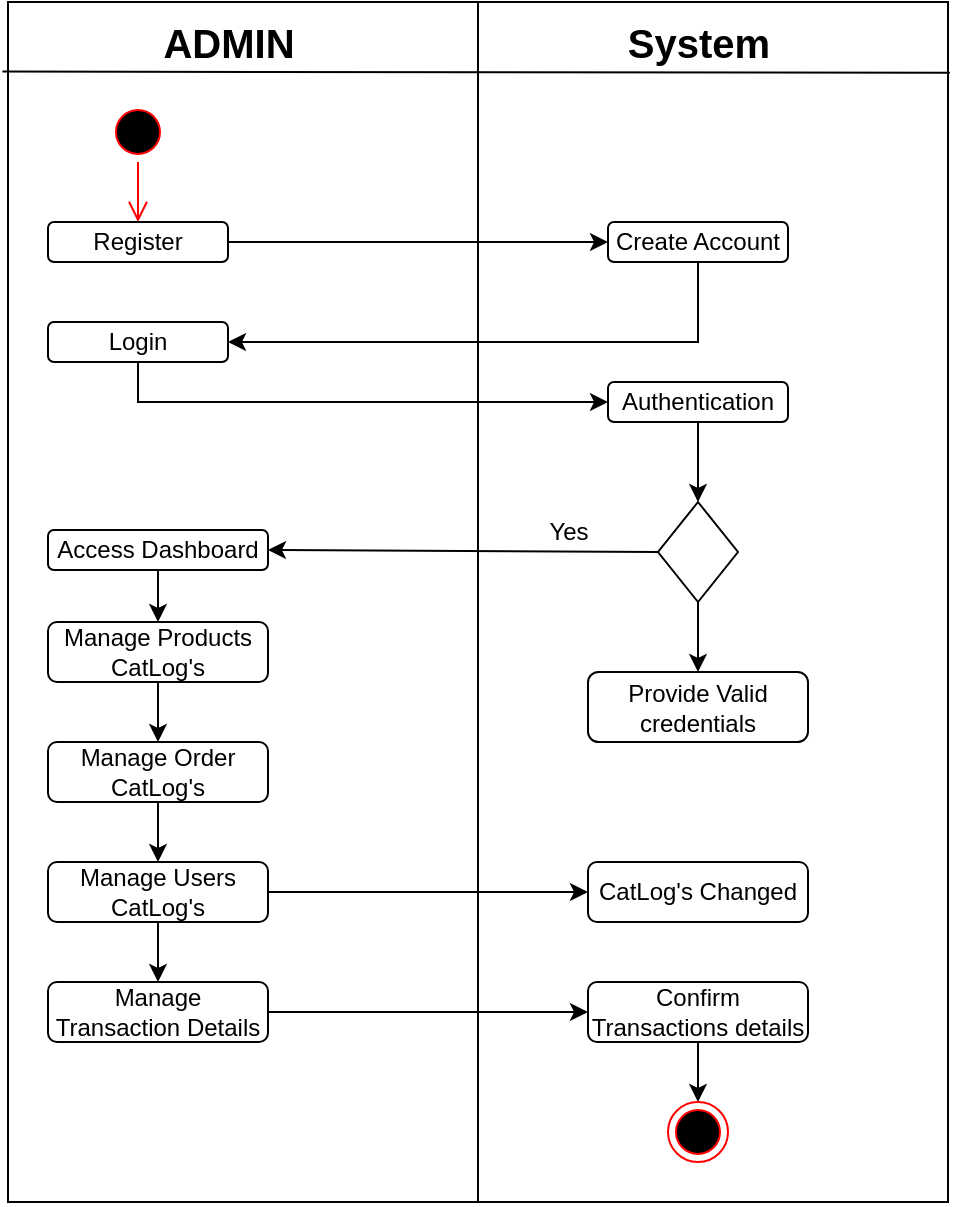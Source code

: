 <mxfile version="22.1.5" type="device">
  <diagram name="Page-1" id="XhMFvoOO4gEYTVicfgy9">
    <mxGraphModel dx="954" dy="649" grid="1" gridSize="10" guides="1" tooltips="1" connect="1" arrows="1" fold="1" page="1" pageScale="1" pageWidth="850" pageHeight="1100" math="0" shadow="0">
      <root>
        <mxCell id="0" />
        <mxCell id="1" parent="0" />
        <mxCell id="7JRQcBe-Dzr53MGXrs9c-1" value="" style="rounded=0;whiteSpace=wrap;html=1;" vertex="1" parent="1">
          <mxGeometry x="200" y="80" width="470" height="600" as="geometry" />
        </mxCell>
        <mxCell id="7JRQcBe-Dzr53MGXrs9c-2" value="" style="endArrow=none;html=1;rounded=0;entryX=0.5;entryY=0;entryDx=0;entryDy=0;" edge="1" parent="1" target="7JRQcBe-Dzr53MGXrs9c-1">
          <mxGeometry width="50" height="50" relative="1" as="geometry">
            <mxPoint x="435" y="680" as="sourcePoint" />
            <mxPoint x="390" y="200" as="targetPoint" />
          </mxGeometry>
        </mxCell>
        <mxCell id="7JRQcBe-Dzr53MGXrs9c-3" value="" style="endArrow=none;html=1;rounded=0;exitX=-0.006;exitY=0.058;exitDx=0;exitDy=0;exitPerimeter=0;entryX=1.002;entryY=0.059;entryDx=0;entryDy=0;entryPerimeter=0;" edge="1" parent="1" source="7JRQcBe-Dzr53MGXrs9c-1" target="7JRQcBe-Dzr53MGXrs9c-1">
          <mxGeometry width="50" height="50" relative="1" as="geometry">
            <mxPoint x="440" y="220" as="sourcePoint" />
            <mxPoint x="490" y="170" as="targetPoint" />
          </mxGeometry>
        </mxCell>
        <mxCell id="7JRQcBe-Dzr53MGXrs9c-4" value="&lt;b&gt;&lt;font style=&quot;font-size: 20px;&quot;&gt;ADMIN&lt;/font&gt;&lt;/b&gt;" style="text;html=1;align=center;verticalAlign=middle;resizable=0;points=[];autosize=1;strokeColor=none;fillColor=none;" vertex="1" parent="1">
          <mxGeometry x="265" y="80" width="90" height="40" as="geometry" />
        </mxCell>
        <mxCell id="7JRQcBe-Dzr53MGXrs9c-5" value="&lt;b&gt;&lt;font style=&quot;font-size: 20px;&quot;&gt;System&lt;/font&gt;&lt;/b&gt;" style="text;html=1;align=center;verticalAlign=middle;resizable=0;points=[];autosize=1;strokeColor=none;fillColor=none;" vertex="1" parent="1">
          <mxGeometry x="500" y="80" width="90" height="40" as="geometry" />
        </mxCell>
        <mxCell id="7JRQcBe-Dzr53MGXrs9c-6" value="" style="ellipse;html=1;shape=startState;fillColor=#000000;strokeColor=#ff0000;" vertex="1" parent="1">
          <mxGeometry x="250" y="130" width="30" height="30" as="geometry" />
        </mxCell>
        <mxCell id="7JRQcBe-Dzr53MGXrs9c-7" value="" style="edgeStyle=orthogonalEdgeStyle;html=1;verticalAlign=bottom;endArrow=open;endSize=8;strokeColor=#ff0000;rounded=0;" edge="1" source="7JRQcBe-Dzr53MGXrs9c-6" parent="1">
          <mxGeometry relative="1" as="geometry">
            <mxPoint x="265" y="190" as="targetPoint" />
          </mxGeometry>
        </mxCell>
        <mxCell id="7JRQcBe-Dzr53MGXrs9c-8" value="Register" style="rounded=1;whiteSpace=wrap;html=1;" vertex="1" parent="1">
          <mxGeometry x="220" y="190" width="90" height="20" as="geometry" />
        </mxCell>
        <mxCell id="7JRQcBe-Dzr53MGXrs9c-9" value="Create Account" style="rounded=1;whiteSpace=wrap;html=1;" vertex="1" parent="1">
          <mxGeometry x="500" y="190" width="90" height="20" as="geometry" />
        </mxCell>
        <mxCell id="7JRQcBe-Dzr53MGXrs9c-10" value="" style="endArrow=classic;html=1;rounded=0;exitX=1;exitY=0.5;exitDx=0;exitDy=0;entryX=0;entryY=0.5;entryDx=0;entryDy=0;" edge="1" parent="1" source="7JRQcBe-Dzr53MGXrs9c-8" target="7JRQcBe-Dzr53MGXrs9c-9">
          <mxGeometry width="50" height="50" relative="1" as="geometry">
            <mxPoint x="340" y="260" as="sourcePoint" />
            <mxPoint x="390" y="210" as="targetPoint" />
          </mxGeometry>
        </mxCell>
        <mxCell id="7JRQcBe-Dzr53MGXrs9c-11" value="Login" style="rounded=1;whiteSpace=wrap;html=1;" vertex="1" parent="1">
          <mxGeometry x="220" y="240" width="90" height="20" as="geometry" />
        </mxCell>
        <mxCell id="7JRQcBe-Dzr53MGXrs9c-12" value="" style="endArrow=classic;html=1;rounded=0;exitX=0.5;exitY=1;exitDx=0;exitDy=0;edgeStyle=orthogonalEdgeStyle;entryX=1;entryY=0.5;entryDx=0;entryDy=0;" edge="1" parent="1" source="7JRQcBe-Dzr53MGXrs9c-9" target="7JRQcBe-Dzr53MGXrs9c-11">
          <mxGeometry width="50" height="50" relative="1" as="geometry">
            <mxPoint x="460" y="300" as="sourcePoint" />
            <mxPoint x="510" y="250" as="targetPoint" />
          </mxGeometry>
        </mxCell>
        <mxCell id="7JRQcBe-Dzr53MGXrs9c-13" value="" style="endArrow=classic;html=1;rounded=0;exitX=0.5;exitY=1;exitDx=0;exitDy=0;edgeStyle=orthogonalEdgeStyle;entryX=0;entryY=0.5;entryDx=0;entryDy=0;" edge="1" parent="1" source="7JRQcBe-Dzr53MGXrs9c-11" target="7JRQcBe-Dzr53MGXrs9c-14">
          <mxGeometry width="50" height="50" relative="1" as="geometry">
            <mxPoint x="300" y="330" as="sourcePoint" />
            <mxPoint x="350" y="280" as="targetPoint" />
          </mxGeometry>
        </mxCell>
        <mxCell id="7JRQcBe-Dzr53MGXrs9c-14" value="Authentication" style="rounded=1;whiteSpace=wrap;html=1;" vertex="1" parent="1">
          <mxGeometry x="500" y="270" width="90" height="20" as="geometry" />
        </mxCell>
        <mxCell id="7JRQcBe-Dzr53MGXrs9c-22" value="" style="edgeStyle=orthogonalEdgeStyle;rounded=0;orthogonalLoop=1;jettySize=auto;html=1;" edge="1" parent="1" source="7JRQcBe-Dzr53MGXrs9c-15" target="7JRQcBe-Dzr53MGXrs9c-21">
          <mxGeometry relative="1" as="geometry" />
        </mxCell>
        <mxCell id="7JRQcBe-Dzr53MGXrs9c-15" value="" style="rhombus;whiteSpace=wrap;html=1;" vertex="1" parent="1">
          <mxGeometry x="525" y="330" width="40" height="50" as="geometry" />
        </mxCell>
        <mxCell id="7JRQcBe-Dzr53MGXrs9c-16" value="" style="endArrow=classic;html=1;rounded=0;exitX=0.5;exitY=1;exitDx=0;exitDy=0;entryX=0.5;entryY=0;entryDx=0;entryDy=0;" edge="1" parent="1" source="7JRQcBe-Dzr53MGXrs9c-14" target="7JRQcBe-Dzr53MGXrs9c-15">
          <mxGeometry width="50" height="50" relative="1" as="geometry">
            <mxPoint x="460" y="370" as="sourcePoint" />
            <mxPoint x="510" y="320" as="targetPoint" />
          </mxGeometry>
        </mxCell>
        <mxCell id="7JRQcBe-Dzr53MGXrs9c-24" value="" style="edgeStyle=orthogonalEdgeStyle;rounded=0;orthogonalLoop=1;jettySize=auto;html=1;" edge="1" parent="1" source="7JRQcBe-Dzr53MGXrs9c-17" target="7JRQcBe-Dzr53MGXrs9c-23">
          <mxGeometry relative="1" as="geometry" />
        </mxCell>
        <mxCell id="7JRQcBe-Dzr53MGXrs9c-17" value="Access Dashboard" style="rounded=1;whiteSpace=wrap;html=1;" vertex="1" parent="1">
          <mxGeometry x="220" y="344" width="110" height="20" as="geometry" />
        </mxCell>
        <mxCell id="7JRQcBe-Dzr53MGXrs9c-18" value="" style="endArrow=classic;html=1;rounded=0;exitX=0;exitY=0.5;exitDx=0;exitDy=0;entryX=1;entryY=0.5;entryDx=0;entryDy=0;" edge="1" parent="1" source="7JRQcBe-Dzr53MGXrs9c-15" target="7JRQcBe-Dzr53MGXrs9c-17">
          <mxGeometry width="50" height="50" relative="1" as="geometry">
            <mxPoint x="350" y="400" as="sourcePoint" />
            <mxPoint x="400" y="350" as="targetPoint" />
          </mxGeometry>
        </mxCell>
        <mxCell id="7JRQcBe-Dzr53MGXrs9c-19" value="&lt;font style=&quot;font-size: 12px;&quot;&gt;Yes&lt;/font&gt;" style="text;html=1;align=center;verticalAlign=middle;resizable=0;points=[];autosize=1;strokeColor=none;fillColor=none;" vertex="1" parent="1">
          <mxGeometry x="460" y="330" width="40" height="30" as="geometry" />
        </mxCell>
        <mxCell id="7JRQcBe-Dzr53MGXrs9c-21" value="Provide Valid credentials" style="rounded=1;whiteSpace=wrap;html=1;" vertex="1" parent="1">
          <mxGeometry x="490" y="415" width="110" height="35" as="geometry" />
        </mxCell>
        <mxCell id="7JRQcBe-Dzr53MGXrs9c-26" value="" style="edgeStyle=orthogonalEdgeStyle;rounded=0;orthogonalLoop=1;jettySize=auto;html=1;" edge="1" parent="1" source="7JRQcBe-Dzr53MGXrs9c-23" target="7JRQcBe-Dzr53MGXrs9c-25">
          <mxGeometry relative="1" as="geometry" />
        </mxCell>
        <mxCell id="7JRQcBe-Dzr53MGXrs9c-23" value="Manage Products CatLog&#39;s" style="rounded=1;whiteSpace=wrap;html=1;" vertex="1" parent="1">
          <mxGeometry x="220" y="390" width="110" height="30" as="geometry" />
        </mxCell>
        <mxCell id="7JRQcBe-Dzr53MGXrs9c-28" value="" style="edgeStyle=orthogonalEdgeStyle;rounded=0;orthogonalLoop=1;jettySize=auto;html=1;" edge="1" parent="1" source="7JRQcBe-Dzr53MGXrs9c-25" target="7JRQcBe-Dzr53MGXrs9c-27">
          <mxGeometry relative="1" as="geometry" />
        </mxCell>
        <mxCell id="7JRQcBe-Dzr53MGXrs9c-25" value="Manage Order CatLog&#39;s" style="rounded=1;whiteSpace=wrap;html=1;" vertex="1" parent="1">
          <mxGeometry x="220" y="450" width="110" height="30" as="geometry" />
        </mxCell>
        <mxCell id="7JRQcBe-Dzr53MGXrs9c-30" style="edgeStyle=orthogonalEdgeStyle;rounded=0;orthogonalLoop=1;jettySize=auto;html=1;entryX=0;entryY=0.5;entryDx=0;entryDy=0;" edge="1" parent="1" source="7JRQcBe-Dzr53MGXrs9c-27" target="7JRQcBe-Dzr53MGXrs9c-29">
          <mxGeometry relative="1" as="geometry" />
        </mxCell>
        <mxCell id="7JRQcBe-Dzr53MGXrs9c-32" value="" style="edgeStyle=orthogonalEdgeStyle;rounded=0;orthogonalLoop=1;jettySize=auto;html=1;" edge="1" parent="1" source="7JRQcBe-Dzr53MGXrs9c-27" target="7JRQcBe-Dzr53MGXrs9c-31">
          <mxGeometry relative="1" as="geometry" />
        </mxCell>
        <mxCell id="7JRQcBe-Dzr53MGXrs9c-27" value="Manage Users CatLog&#39;s" style="rounded=1;whiteSpace=wrap;html=1;" vertex="1" parent="1">
          <mxGeometry x="220" y="510" width="110" height="30" as="geometry" />
        </mxCell>
        <mxCell id="7JRQcBe-Dzr53MGXrs9c-29" value="CatLog&#39;s Changed" style="rounded=1;whiteSpace=wrap;html=1;" vertex="1" parent="1">
          <mxGeometry x="490" y="510" width="110" height="30" as="geometry" />
        </mxCell>
        <mxCell id="7JRQcBe-Dzr53MGXrs9c-34" style="edgeStyle=orthogonalEdgeStyle;rounded=0;orthogonalLoop=1;jettySize=auto;html=1;entryX=0;entryY=0.5;entryDx=0;entryDy=0;" edge="1" parent="1" source="7JRQcBe-Dzr53MGXrs9c-31" target="7JRQcBe-Dzr53MGXrs9c-33">
          <mxGeometry relative="1" as="geometry" />
        </mxCell>
        <mxCell id="7JRQcBe-Dzr53MGXrs9c-31" value="Manage Transaction Details" style="rounded=1;whiteSpace=wrap;html=1;" vertex="1" parent="1">
          <mxGeometry x="220" y="570" width="110" height="30" as="geometry" />
        </mxCell>
        <mxCell id="7JRQcBe-Dzr53MGXrs9c-36" value="" style="edgeStyle=orthogonalEdgeStyle;rounded=0;orthogonalLoop=1;jettySize=auto;html=1;" edge="1" parent="1" source="7JRQcBe-Dzr53MGXrs9c-33" target="7JRQcBe-Dzr53MGXrs9c-35">
          <mxGeometry relative="1" as="geometry" />
        </mxCell>
        <mxCell id="7JRQcBe-Dzr53MGXrs9c-33" value="Confirm Transactions details" style="rounded=1;whiteSpace=wrap;html=1;" vertex="1" parent="1">
          <mxGeometry x="490" y="570" width="110" height="30" as="geometry" />
        </mxCell>
        <mxCell id="7JRQcBe-Dzr53MGXrs9c-35" value="" style="ellipse;html=1;shape=endState;fillColor=#000000;strokeColor=#ff0000;" vertex="1" parent="1">
          <mxGeometry x="530" y="630" width="30" height="30" as="geometry" />
        </mxCell>
      </root>
    </mxGraphModel>
  </diagram>
</mxfile>
